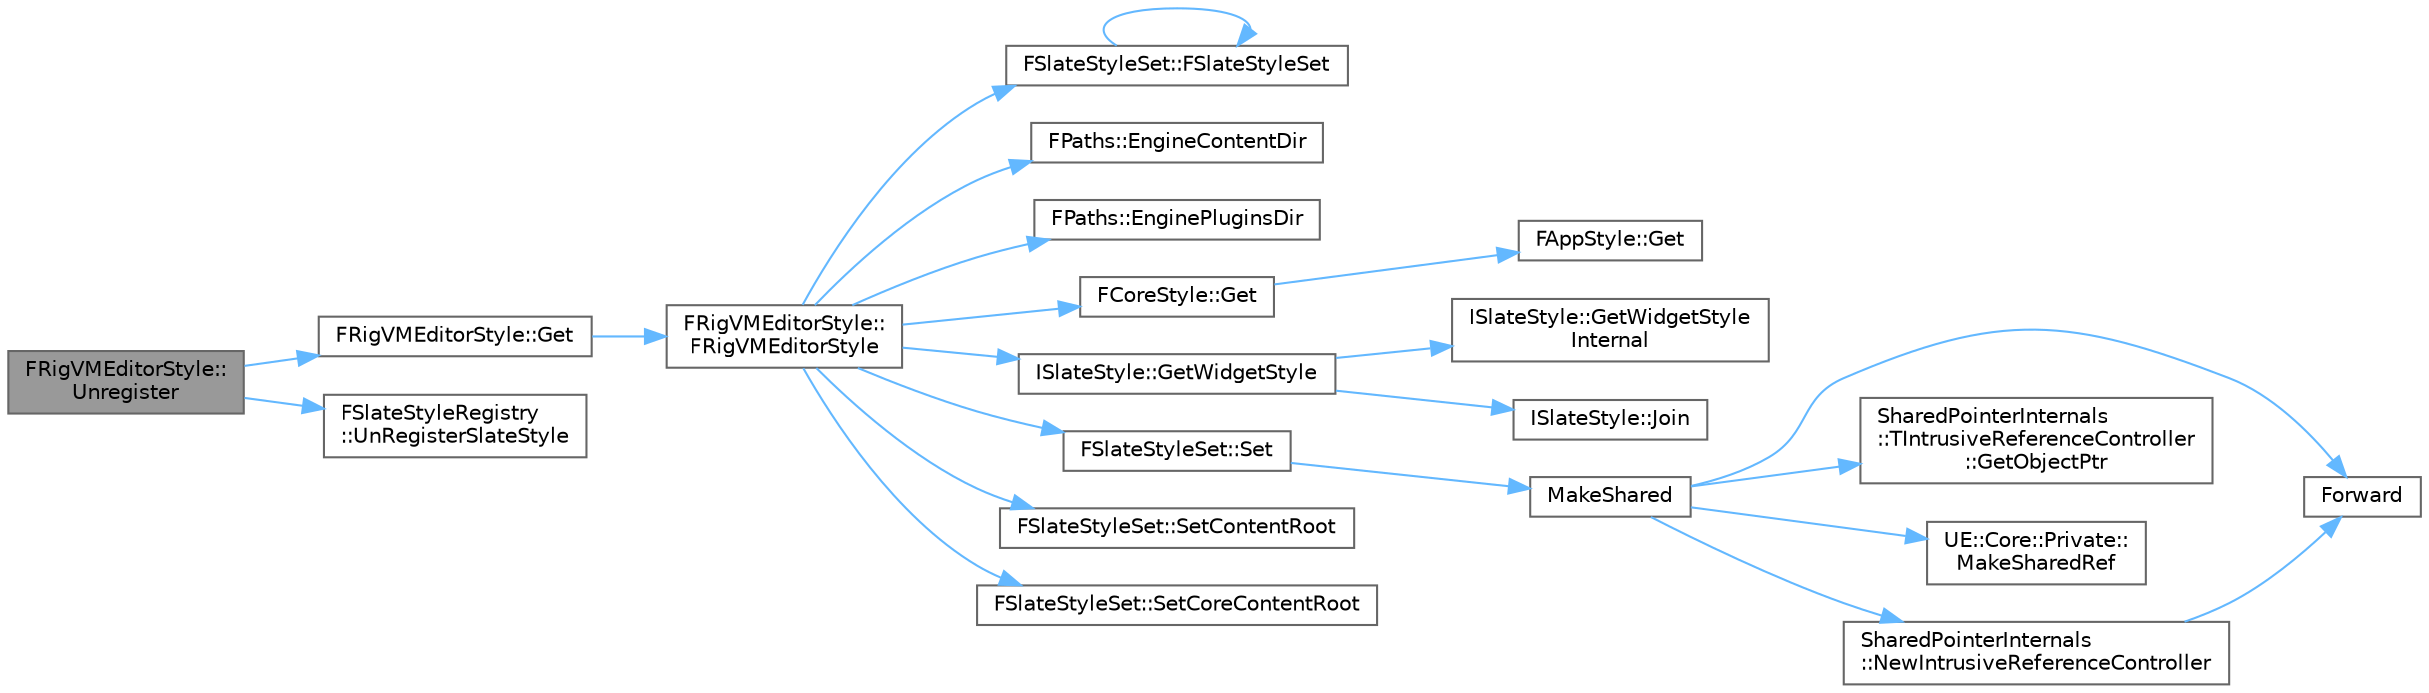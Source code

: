 digraph "FRigVMEditorStyle::Unregister"
{
 // INTERACTIVE_SVG=YES
 // LATEX_PDF_SIZE
  bgcolor="transparent";
  edge [fontname=Helvetica,fontsize=10,labelfontname=Helvetica,labelfontsize=10];
  node [fontname=Helvetica,fontsize=10,shape=box,height=0.2,width=0.4];
  rankdir="LR";
  Node1 [id="Node000001",label="FRigVMEditorStyle::\lUnregister",height=0.2,width=0.4,color="gray40", fillcolor="grey60", style="filled", fontcolor="black",tooltip=" "];
  Node1 -> Node2 [id="edge1_Node000001_Node000002",color="steelblue1",style="solid",tooltip=" "];
  Node2 [id="Node000002",label="FRigVMEditorStyle::Get",height=0.2,width=0.4,color="grey40", fillcolor="white", style="filled",URL="$d5/d7f/classFRigVMEditorStyle.html#a39389e23a1583a8fb0b007dac85f8d4e",tooltip=" "];
  Node2 -> Node3 [id="edge2_Node000002_Node000003",color="steelblue1",style="solid",tooltip=" "];
  Node3 [id="Node000003",label="FRigVMEditorStyle::\lFRigVMEditorStyle",height=0.2,width=0.4,color="grey40", fillcolor="white", style="filled",URL="$d5/d7f/classFRigVMEditorStyle.html#ae0b9aadfbdacffbdc7f706b7d25a7dd8",tooltip=" "];
  Node3 -> Node4 [id="edge3_Node000003_Node000004",color="steelblue1",style="solid",tooltip=" "];
  Node4 [id="Node000004",label="FSlateStyleSet::FSlateStyleSet",height=0.2,width=0.4,color="grey40", fillcolor="white", style="filled",URL="$da/d55/classFSlateStyleSet.html#a23e60cd2b66e4dfe9d6ddaf48fdd1d59",tooltip=" "];
  Node4 -> Node4 [id="edge4_Node000004_Node000004",color="steelblue1",style="solid",tooltip=" "];
  Node3 -> Node5 [id="edge5_Node000003_Node000005",color="steelblue1",style="solid",tooltip=" "];
  Node5 [id="Node000005",label="FPaths::EngineContentDir",height=0.2,width=0.4,color="grey40", fillcolor="white", style="filled",URL="$df/d4c/classFPaths.html#a73dfbb8ce339fd183dc4bc55bed3291a",tooltip="Returns the content directory of the \"core\" engine that can be shared across several games or across ..."];
  Node3 -> Node6 [id="edge6_Node000003_Node000006",color="steelblue1",style="solid",tooltip=" "];
  Node6 [id="Node000006",label="FPaths::EnginePluginsDir",height=0.2,width=0.4,color="grey40", fillcolor="white", style="filled",URL="$df/d4c/classFPaths.html#a22371c4b4088050dc9d7a6ed27cb6fd3",tooltip="Returns the plugins directory of the engine."];
  Node3 -> Node7 [id="edge7_Node000003_Node000007",color="steelblue1",style="solid",tooltip=" "];
  Node7 [id="Node000007",label="FCoreStyle::Get",height=0.2,width=0.4,color="grey40", fillcolor="white", style="filled",URL="$d5/d78/classFCoreStyle.html#ab91576dc3a6dbdc295e96e82a999c6f9",tooltip=" "];
  Node7 -> Node8 [id="edge8_Node000007_Node000008",color="steelblue1",style="solid",tooltip=" "];
  Node8 [id="Node000008",label="FAppStyle::Get",height=0.2,width=0.4,color="grey40", fillcolor="white", style="filled",URL="$d3/d1e/classFAppStyle.html#abf8a86ffff62afc3c225cf5553bf58ee",tooltip=" "];
  Node3 -> Node9 [id="edge9_Node000003_Node000009",color="steelblue1",style="solid",tooltip=" "];
  Node9 [id="Node000009",label="ISlateStyle::GetWidgetStyle",height=0.2,width=0.4,color="grey40", fillcolor="white", style="filled",URL="$dc/d4d/classISlateStyle.html#a84c5102a62dc12574d946355a984635c",tooltip="Locates a widget style of a specified type and name."];
  Node9 -> Node10 [id="edge10_Node000009_Node000010",color="steelblue1",style="solid",tooltip=" "];
  Node10 [id="Node000010",label="ISlateStyle::GetWidgetStyle\lInternal",height=0.2,width=0.4,color="grey40", fillcolor="white", style="filled",URL="$dc/d4d/classISlateStyle.html#a17d38ca7fe5862accbdac4b8f5b3055f",tooltip=" "];
  Node9 -> Node11 [id="edge11_Node000009_Node000011",color="steelblue1",style="solid",tooltip=" "];
  Node11 [id="Node000011",label="ISlateStyle::Join",height=0.2,width=0.4,color="grey40", fillcolor="white", style="filled",URL="$dc/d4d/classISlateStyle.html#a238977e6e7f1b7eb5b0fc2c33fc8b796",tooltip=" "];
  Node3 -> Node12 [id="edge12_Node000003_Node000012",color="steelblue1",style="solid",tooltip=" "];
  Node12 [id="Node000012",label="FSlateStyleSet::Set",height=0.2,width=0.4,color="grey40", fillcolor="white", style="filled",URL="$da/d55/classFSlateStyleSet.html#adf5a39863c540045d3e9463c52cd3aa2",tooltip=" "];
  Node12 -> Node13 [id="edge13_Node000012_Node000013",color="steelblue1",style="solid",tooltip=" "];
  Node13 [id="Node000013",label="MakeShared",height=0.2,width=0.4,color="grey40", fillcolor="white", style="filled",URL="$d2/d17/SharedPointer_8h.html#a263c00158120ebc1c5485f1201a6f34d",tooltip="MakeShared utility function."];
  Node13 -> Node14 [id="edge14_Node000013_Node000014",color="steelblue1",style="solid",tooltip=" "];
  Node14 [id="Node000014",label="Forward",height=0.2,width=0.4,color="grey40", fillcolor="white", style="filled",URL="$d4/d24/UnrealTemplate_8h.html#a68f280c1d561a8899a1e9e3ea8405d00",tooltip="Forward will cast a reference to an rvalue reference."];
  Node13 -> Node15 [id="edge15_Node000013_Node000015",color="steelblue1",style="solid",tooltip=" "];
  Node15 [id="Node000015",label="SharedPointerInternals\l::TIntrusiveReferenceController\l::GetObjectPtr",height=0.2,width=0.4,color="grey40", fillcolor="white", style="filled",URL="$d4/d0f/classSharedPointerInternals_1_1TIntrusiveReferenceController.html#abbed2fe02963777a4ec2fb6c2d619beb",tooltip=" "];
  Node13 -> Node16 [id="edge16_Node000013_Node000016",color="steelblue1",style="solid",tooltip=" "];
  Node16 [id="Node000016",label="UE::Core::Private::\lMakeSharedRef",height=0.2,width=0.4,color="grey40", fillcolor="white", style="filled",URL="$d1/de6/namespaceUE_1_1Core_1_1Private.html#aff81f6fda6cd780a91812bea83b7f9d1",tooltip=" "];
  Node13 -> Node17 [id="edge17_Node000013_Node000017",color="steelblue1",style="solid",tooltip=" "];
  Node17 [id="Node000017",label="SharedPointerInternals\l::NewIntrusiveReferenceController",height=0.2,width=0.4,color="grey40", fillcolor="white", style="filled",URL="$d5/d6a/namespaceSharedPointerInternals.html#a27870bf9f0653ce64eb0333857178446",tooltip="Creates an intrusive reference controller."];
  Node17 -> Node14 [id="edge18_Node000017_Node000014",color="steelblue1",style="solid",tooltip=" "];
  Node3 -> Node18 [id="edge19_Node000003_Node000018",color="steelblue1",style="solid",tooltip=" "];
  Node18 [id="Node000018",label="FSlateStyleSet::SetContentRoot",height=0.2,width=0.4,color="grey40", fillcolor="white", style="filled",URL="$da/d55/classFSlateStyleSet.html#a6778c5e05915df1557caa9819000caa0",tooltip=" "];
  Node3 -> Node19 [id="edge20_Node000003_Node000019",color="steelblue1",style="solid",tooltip=" "];
  Node19 [id="Node000019",label="FSlateStyleSet::SetCoreContentRoot",height=0.2,width=0.4,color="grey40", fillcolor="white", style="filled",URL="$da/d55/classFSlateStyleSet.html#ad8156ecc14f60423f0171e03028a069a",tooltip=" "];
  Node1 -> Node20 [id="edge21_Node000001_Node000020",color="steelblue1",style="solid",tooltip=" "];
  Node20 [id="Node000020",label="FSlateStyleRegistry\l::UnRegisterSlateStyle",height=0.2,width=0.4,color="grey40", fillcolor="white", style="filled",URL="$d1/d71/classFSlateStyleRegistry.html#aaeffbd9f66e1f9538e16ba633a54e2db",tooltip="Remove a slate style from the repository."];
}
